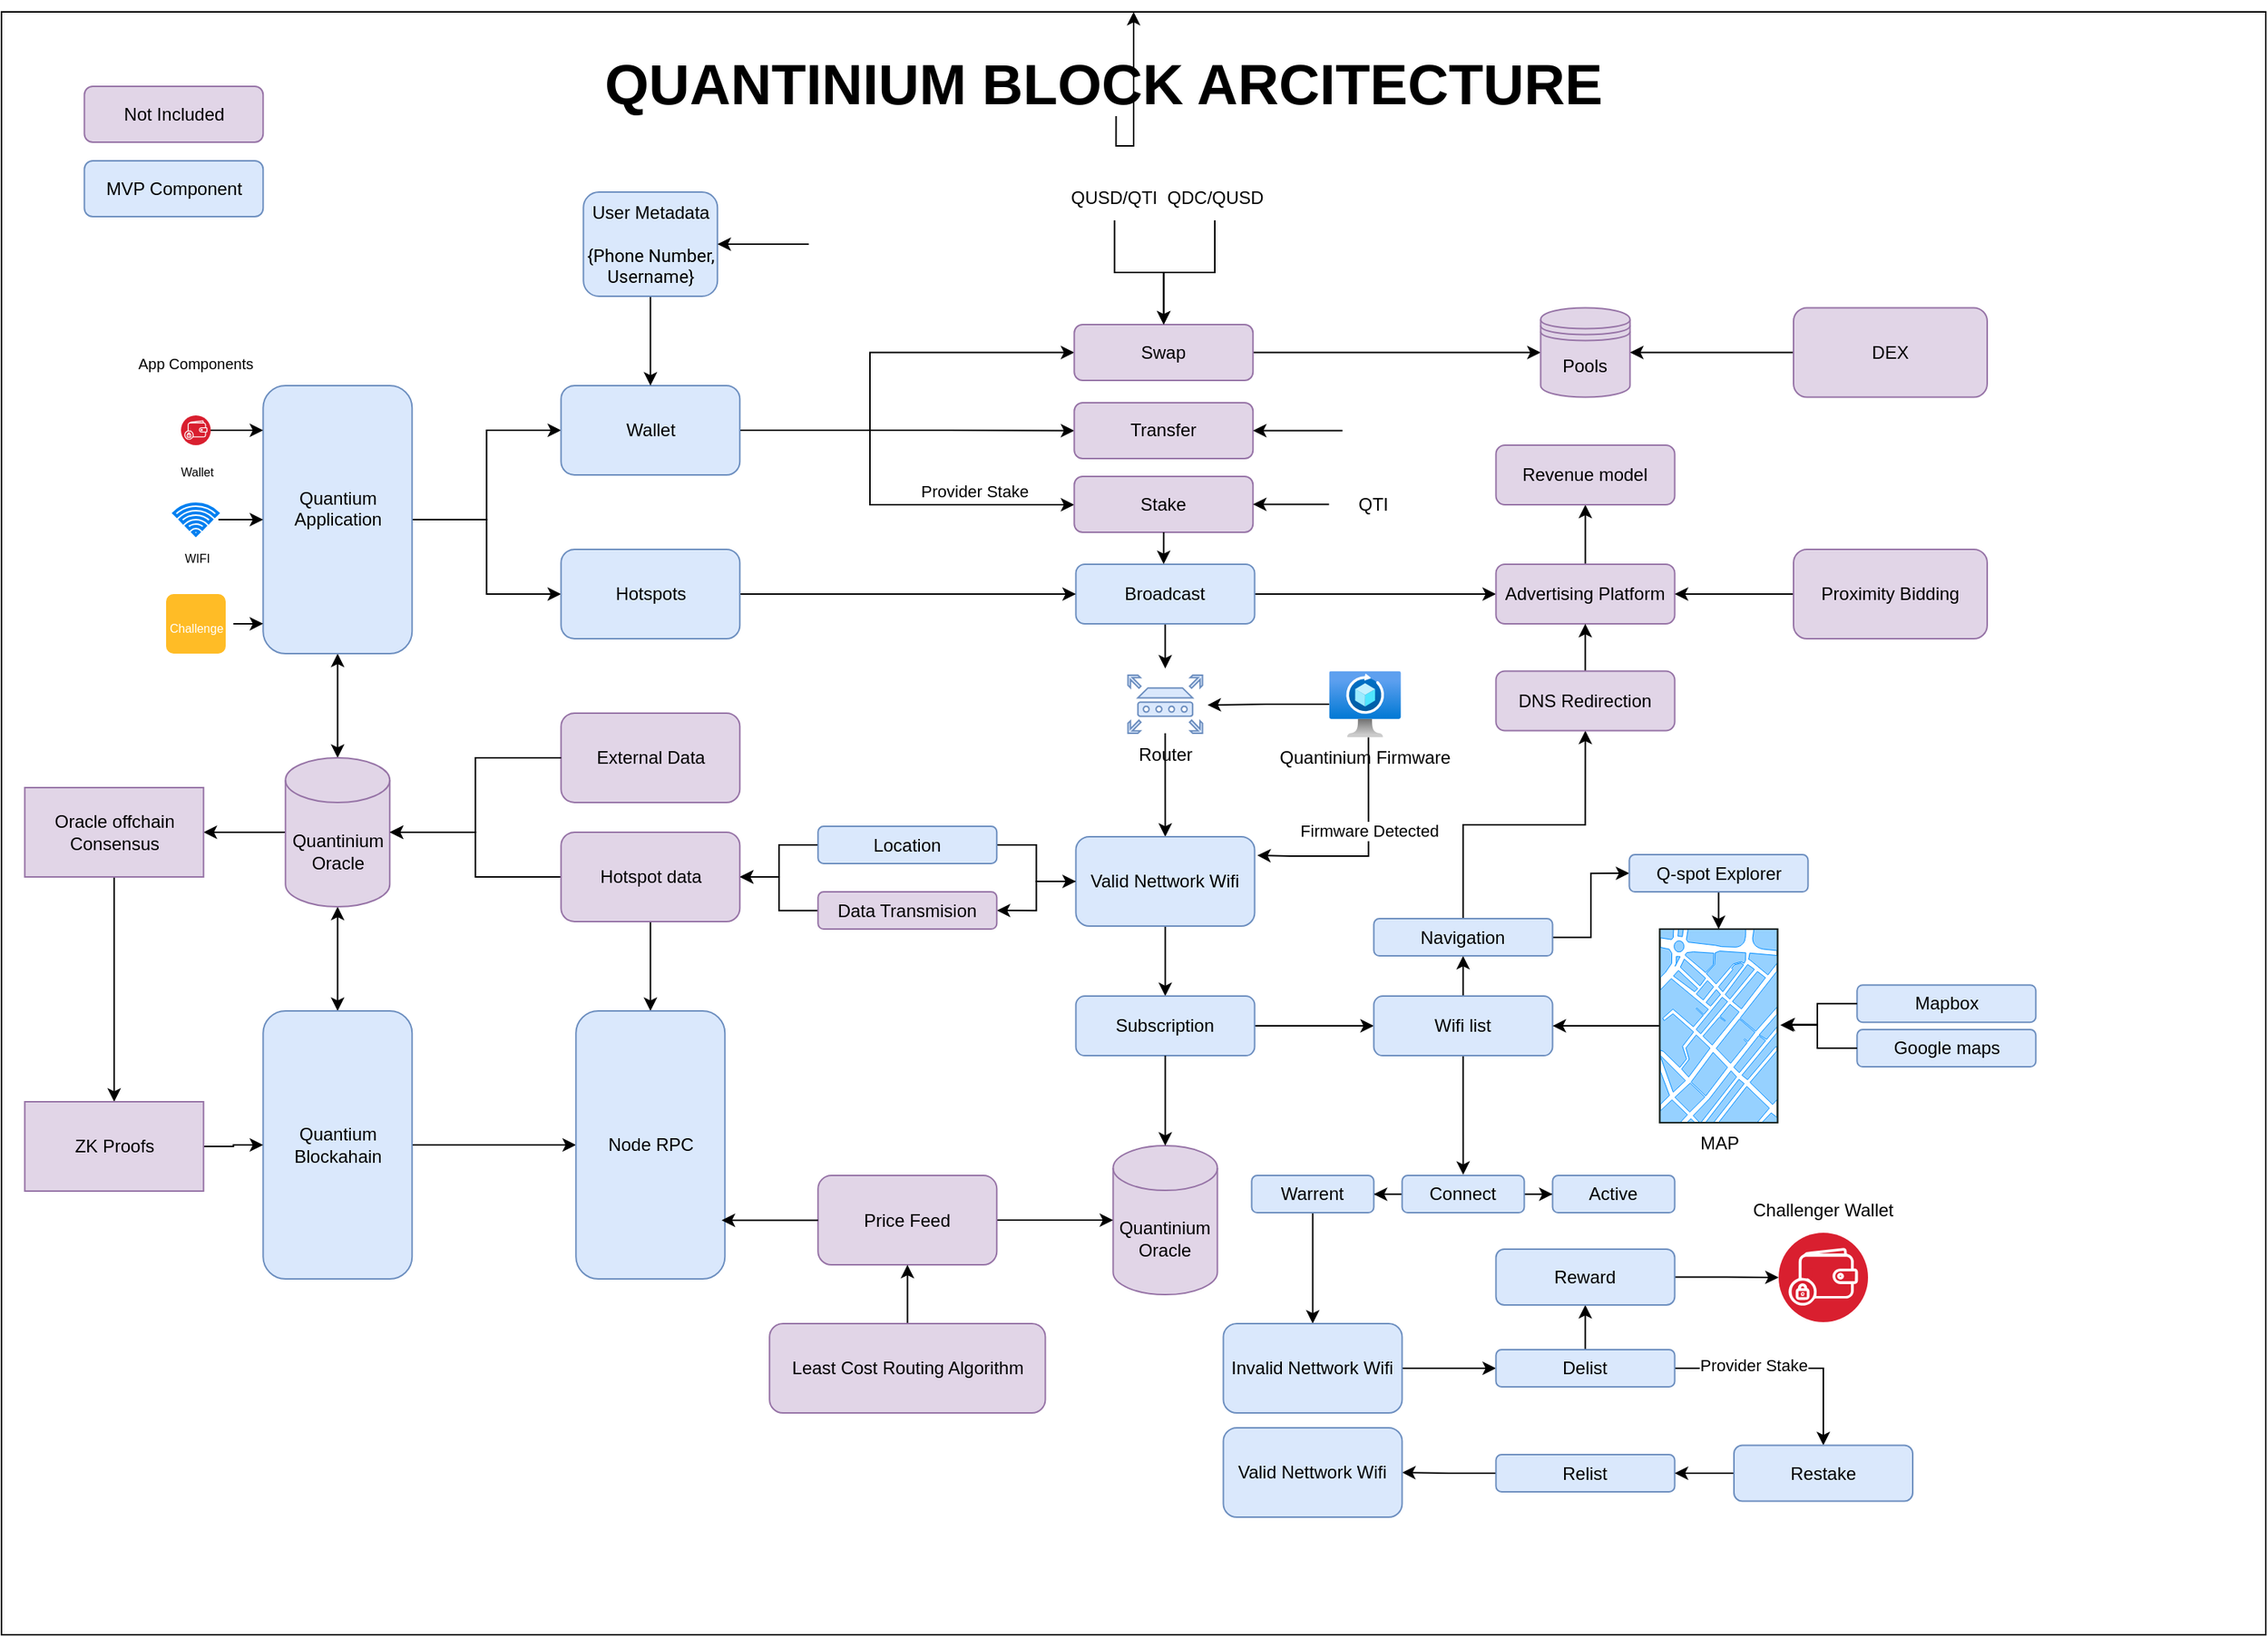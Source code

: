 <mxfile version="24.8.0">
  <diagram name="Page-1" id="fG2PTKiqOST8kYfThpxv">
    <mxGraphModel dx="1114" dy="-550" grid="1" gridSize="10" guides="1" tooltips="1" connect="1" arrows="1" fold="1" page="1" pageScale="1" pageWidth="850" pageHeight="1100" math="0" shadow="0">
      <root>
        <mxCell id="0" />
        <mxCell id="1" parent="0" />
        <mxCell id="KiO2FgLJMQJ5jCkaaw9z-117" value="" style="rounded=0;whiteSpace=wrap;html=1;" vertex="1" parent="1">
          <mxGeometry x="100" y="1130" width="1520" height="1090" as="geometry" />
        </mxCell>
        <mxCell id="KiO2FgLJMQJ5jCkaaw9z-1" value="" style="edgeStyle=orthogonalEdgeStyle;rounded=0;orthogonalLoop=1;jettySize=auto;html=1;" edge="1" parent="1" source="KiO2FgLJMQJ5jCkaaw9z-4" target="KiO2FgLJMQJ5jCkaaw9z-16">
          <mxGeometry relative="1" as="geometry" />
        </mxCell>
        <mxCell id="KiO2FgLJMQJ5jCkaaw9z-2" style="edgeStyle=orthogonalEdgeStyle;rounded=0;orthogonalLoop=1;jettySize=auto;html=1;entryX=0;entryY=0.5;entryDx=0;entryDy=0;" edge="1" parent="1" source="KiO2FgLJMQJ5jCkaaw9z-4" target="KiO2FgLJMQJ5jCkaaw9z-47">
          <mxGeometry relative="1" as="geometry" />
        </mxCell>
        <mxCell id="KiO2FgLJMQJ5jCkaaw9z-3" value="" style="edgeStyle=orthogonalEdgeStyle;rounded=0;orthogonalLoop=1;jettySize=auto;html=1;startArrow=classic;startFill=1;" edge="1" parent="1" source="KiO2FgLJMQJ5jCkaaw9z-4" target="KiO2FgLJMQJ5jCkaaw9z-70">
          <mxGeometry relative="1" as="geometry" />
        </mxCell>
        <mxCell id="KiO2FgLJMQJ5jCkaaw9z-4" value="Quantium&lt;div&gt;Application&lt;/div&gt;&lt;div&gt;&amp;nbsp;&lt;br&gt;&lt;/div&gt;" style="rounded=1;whiteSpace=wrap;html=1;fillColor=#dae8fc;strokeColor=#6c8ebf;" vertex="1" parent="1">
          <mxGeometry x="275.65" y="1381" width="100" height="180" as="geometry" />
        </mxCell>
        <mxCell id="KiO2FgLJMQJ5jCkaaw9z-5" value="" style="edgeStyle=orthogonalEdgeStyle;rounded=0;orthogonalLoop=1;jettySize=auto;html=1;" edge="1" parent="1" source="KiO2FgLJMQJ5jCkaaw9z-6" target="KiO2FgLJMQJ5jCkaaw9z-4">
          <mxGeometry relative="1" as="geometry">
            <Array as="points">
              <mxPoint x="255.65" y="1411" />
              <mxPoint x="255.65" y="1411" />
            </Array>
          </mxGeometry>
        </mxCell>
        <mxCell id="KiO2FgLJMQJ5jCkaaw9z-6" value="&lt;font style=&quot;font-size: 8px;&quot; color=&quot;#000000&quot;&gt;Wallet&lt;/font&gt;" style="image;aspect=fixed;perimeter=ellipsePerimeter;html=1;align=center;shadow=0;dashed=0;fontColor=#4277BB;labelBackgroundColor=default;fontSize=12;spacingTop=3;image=img/lib/ibm/blockchain/wallet.svg;" vertex="1" parent="1">
          <mxGeometry x="220.5" y="1401" width="20" height="20" as="geometry" />
        </mxCell>
        <mxCell id="KiO2FgLJMQJ5jCkaaw9z-7" value="&lt;font style=&quot;font-size: 8px;&quot;&gt;WIFI&lt;/font&gt;" style="html=1;verticalLabelPosition=bottom;align=center;labelBackgroundColor=#ffffff;verticalAlign=top;strokeWidth=2;strokeColor=#0080F0;shadow=0;dashed=0;shape=mxgraph.ios7.icons.wifi;pointerEvents=1" vertex="1" parent="1">
          <mxGeometry x="215.65" y="1460.5" width="29.7" height="21" as="geometry" />
        </mxCell>
        <mxCell id="KiO2FgLJMQJ5jCkaaw9z-8" value="&lt;font style=&quot;font-size: 8px;&quot;&gt;Challenge&lt;/font&gt;" style="html=1;shadow=0;dashed=0;shape=mxgraph.bootstrap.rrect;rSize=5;strokeColor=none;strokeWidth=1;fillColor=#FFBC26;fontColor=#FFFFFF;whiteSpace=wrap;align=center;verticalAlign=middle;spacingLeft=0;fontStyle=0;fontSize=16;spacing=5;" vertex="1" parent="1">
          <mxGeometry x="210.5" y="1521" width="40" height="40" as="geometry" />
        </mxCell>
        <mxCell id="KiO2FgLJMQJ5jCkaaw9z-9" value="&lt;font style=&quot;font-size: 10px;&quot;&gt;App Components&lt;/font&gt;" style="text;html=1;align=center;verticalAlign=middle;whiteSpace=wrap;rounded=0;" vertex="1" parent="1">
          <mxGeometry x="183" y="1351" width="95" height="30" as="geometry" />
        </mxCell>
        <mxCell id="KiO2FgLJMQJ5jCkaaw9z-10" value="" style="edgeStyle=orthogonalEdgeStyle;rounded=0;orthogonalLoop=1;jettySize=auto;html=1;" edge="1" parent="1">
          <mxGeometry relative="1" as="geometry">
            <mxPoint x="245.65" y="1471" as="sourcePoint" />
            <mxPoint x="275.65" y="1471" as="targetPoint" />
            <Array as="points">
              <mxPoint x="255.65" y="1471" />
              <mxPoint x="255.65" y="1471" />
            </Array>
          </mxGeometry>
        </mxCell>
        <mxCell id="KiO2FgLJMQJ5jCkaaw9z-11" value="" style="edgeStyle=orthogonalEdgeStyle;rounded=0;orthogonalLoop=1;jettySize=auto;html=1;" edge="1" parent="1">
          <mxGeometry relative="1" as="geometry">
            <mxPoint x="255.65" y="1541" as="sourcePoint" />
            <mxPoint x="275.65" y="1540.92" as="targetPoint" />
            <Array as="points">
              <mxPoint x="255.65" y="1540.92" />
              <mxPoint x="255.65" y="1540.92" />
            </Array>
          </mxGeometry>
        </mxCell>
        <mxCell id="KiO2FgLJMQJ5jCkaaw9z-12" style="edgeStyle=orthogonalEdgeStyle;rounded=0;orthogonalLoop=1;jettySize=auto;html=1;entryX=0;entryY=0.5;entryDx=0;entryDy=0;" edge="1" parent="1" source="KiO2FgLJMQJ5jCkaaw9z-16" target="KiO2FgLJMQJ5jCkaaw9z-20">
          <mxGeometry relative="1" as="geometry">
            <Array as="points">
              <mxPoint x="683" y="1411" />
              <mxPoint x="683" y="1359" />
            </Array>
          </mxGeometry>
        </mxCell>
        <mxCell id="KiO2FgLJMQJ5jCkaaw9z-13" style="edgeStyle=orthogonalEdgeStyle;rounded=0;orthogonalLoop=1;jettySize=auto;html=1;entryX=0;entryY=0.5;entryDx=0;entryDy=0;" edge="1" parent="1" source="KiO2FgLJMQJ5jCkaaw9z-16" target="KiO2FgLJMQJ5jCkaaw9z-21">
          <mxGeometry relative="1" as="geometry" />
        </mxCell>
        <mxCell id="KiO2FgLJMQJ5jCkaaw9z-14" value="Provider Stake" style="edgeLabel;html=1;align=center;verticalAlign=middle;resizable=0;points=[];" vertex="1" connectable="0" parent="KiO2FgLJMQJ5jCkaaw9z-13">
          <mxGeometry x="0.464" y="2" relative="1" as="geometry">
            <mxPoint x="-7" y="42" as="offset" />
          </mxGeometry>
        </mxCell>
        <mxCell id="KiO2FgLJMQJ5jCkaaw9z-15" style="edgeStyle=orthogonalEdgeStyle;rounded=0;orthogonalLoop=1;jettySize=auto;html=1;" edge="1" parent="1" source="KiO2FgLJMQJ5jCkaaw9z-16" target="KiO2FgLJMQJ5jCkaaw9z-26">
          <mxGeometry relative="1" as="geometry">
            <Array as="points">
              <mxPoint x="683" y="1411" />
              <mxPoint x="683" y="1461" />
            </Array>
          </mxGeometry>
        </mxCell>
        <mxCell id="KiO2FgLJMQJ5jCkaaw9z-16" value="Wallet" style="whiteSpace=wrap;html=1;rounded=1;fillColor=#dae8fc;strokeColor=#6c8ebf;" vertex="1" parent="1">
          <mxGeometry x="475.65" y="1381" width="120" height="60" as="geometry" />
        </mxCell>
        <mxCell id="KiO2FgLJMQJ5jCkaaw9z-17" value="" style="edgeStyle=orthogonalEdgeStyle;rounded=0;orthogonalLoop=1;jettySize=auto;html=1;" edge="1" parent="1" source="KiO2FgLJMQJ5jCkaaw9z-18" target="KiO2FgLJMQJ5jCkaaw9z-16">
          <mxGeometry relative="1" as="geometry" />
        </mxCell>
        <mxCell id="KiO2FgLJMQJ5jCkaaw9z-18" value="User Metadata&lt;br&gt;&lt;div&gt;&lt;span style=&quot;font-size: 9pt; font-family: Roboto;&quot;&gt;&lt;br&gt;{Phone Number, Username}&lt;/span&gt;&lt;/div&gt;" style="rounded=1;whiteSpace=wrap;html=1;fillColor=#dae8fc;strokeColor=#6c8ebf;" vertex="1" parent="1">
          <mxGeometry x="490.65" y="1251" width="90" height="70" as="geometry" />
        </mxCell>
        <mxCell id="KiO2FgLJMQJ5jCkaaw9z-19" style="edgeStyle=orthogonalEdgeStyle;rounded=0;orthogonalLoop=1;jettySize=auto;html=1;entryX=0;entryY=0.5;entryDx=0;entryDy=0;" edge="1" parent="1" source="KiO2FgLJMQJ5jCkaaw9z-20" target="KiO2FgLJMQJ5jCkaaw9z-103">
          <mxGeometry relative="1" as="geometry" />
        </mxCell>
        <mxCell id="KiO2FgLJMQJ5jCkaaw9z-20" value="Swap" style="whiteSpace=wrap;html=1;rounded=1;fillColor=#e1d5e7;strokeColor=#9673a6;" vertex="1" parent="1">
          <mxGeometry x="820.15" y="1340" width="120" height="37.5" as="geometry" />
        </mxCell>
        <mxCell id="KiO2FgLJMQJ5jCkaaw9z-21" value="Transfer" style="whiteSpace=wrap;html=1;rounded=1;fillColor=#e1d5e7;strokeColor=#9673a6;" vertex="1" parent="1">
          <mxGeometry x="820.15" y="1392.5" width="120" height="37.5" as="geometry" />
        </mxCell>
        <mxCell id="KiO2FgLJMQJ5jCkaaw9z-22" value="" style="edgeStyle=orthogonalEdgeStyle;rounded=0;orthogonalLoop=1;jettySize=auto;html=1;" edge="1" parent="1" source="KiO2FgLJMQJ5jCkaaw9z-23" target="KiO2FgLJMQJ5jCkaaw9z-20">
          <mxGeometry relative="1" as="geometry" />
        </mxCell>
        <mxCell id="KiO2FgLJMQJ5jCkaaw9z-23" value="QUSD/QTI" style="text;html=1;align=center;verticalAlign=middle;whiteSpace=wrap;rounded=0;" vertex="1" parent="1">
          <mxGeometry x="817.15" y="1240" width="60" height="30" as="geometry" />
        </mxCell>
        <mxCell id="KiO2FgLJMQJ5jCkaaw9z-24" value="" style="edgeStyle=orthogonalEdgeStyle;rounded=0;orthogonalLoop=1;jettySize=auto;html=1;" edge="1" parent="1" source="KiO2FgLJMQJ5jCkaaw9z-25" target="KiO2FgLJMQJ5jCkaaw9z-20">
          <mxGeometry relative="1" as="geometry" />
        </mxCell>
        <mxCell id="KiO2FgLJMQJ5jCkaaw9z-25" value="QDC/QUSD" style="text;html=1;align=center;verticalAlign=middle;whiteSpace=wrap;rounded=0;" vertex="1" parent="1">
          <mxGeometry x="884.5" y="1240" width="60" height="30" as="geometry" />
        </mxCell>
        <mxCell id="KiO2FgLJMQJ5jCkaaw9z-26" value="Stake" style="whiteSpace=wrap;html=1;rounded=1;fillColor=#e1d5e7;strokeColor=#9673a6;" vertex="1" parent="1">
          <mxGeometry x="820.15" y="1442" width="120" height="37.5" as="geometry" />
        </mxCell>
        <mxCell id="KiO2FgLJMQJ5jCkaaw9z-27" value="" style="edgeStyle=orthogonalEdgeStyle;rounded=0;orthogonalLoop=1;jettySize=auto;html=1;" edge="1" parent="1" source="KiO2FgLJMQJ5jCkaaw9z-28" target="KiO2FgLJMQJ5jCkaaw9z-18">
          <mxGeometry relative="1" as="geometry" />
        </mxCell>
        <mxCell id="KiO2FgLJMQJ5jCkaaw9z-28" value="" style="shape=image;html=1;verticalAlign=top;verticalLabelPosition=bottom;labelBackgroundColor=#ffffff;imageAspect=0;aspect=fixed;image=https://cdn1.iconfinder.com/data/icons/unicons-line-vol-5/24/qrcode-scan-128.png" vertex="1" parent="1">
          <mxGeometry x="641.9" y="1253.5" width="65" height="65" as="geometry" />
        </mxCell>
        <mxCell id="KiO2FgLJMQJ5jCkaaw9z-29" style="edgeStyle=orthogonalEdgeStyle;rounded=0;orthogonalLoop=1;jettySize=auto;html=1;entryX=1;entryY=0.5;entryDx=0;entryDy=0;" edge="1" parent="1" source="KiO2FgLJMQJ5jCkaaw9z-30">
          <mxGeometry relative="1" as="geometry">
            <mxPoint x="940.15" y="1460.75" as="targetPoint" />
          </mxGeometry>
        </mxCell>
        <mxCell id="KiO2FgLJMQJ5jCkaaw9z-30" value="QTI" style="text;html=1;align=center;verticalAlign=middle;whiteSpace=wrap;rounded=0;" vertex="1" parent="1">
          <mxGeometry x="991.18" y="1445.75" width="60" height="30" as="geometry" />
        </mxCell>
        <mxCell id="KiO2FgLJMQJ5jCkaaw9z-31" style="edgeStyle=orthogonalEdgeStyle;rounded=0;orthogonalLoop=1;jettySize=auto;html=1;" edge="1" parent="1" source="KiO2FgLJMQJ5jCkaaw9z-33">
          <mxGeometry relative="1" as="geometry">
            <mxPoint x="881.24" y="1571.0" as="targetPoint" />
          </mxGeometry>
        </mxCell>
        <mxCell id="KiO2FgLJMQJ5jCkaaw9z-32" style="edgeStyle=orthogonalEdgeStyle;rounded=0;orthogonalLoop=1;jettySize=auto;html=1;entryX=0;entryY=0.5;entryDx=0;entryDy=0;" edge="1" parent="1" source="KiO2FgLJMQJ5jCkaaw9z-33" target="KiO2FgLJMQJ5jCkaaw9z-107">
          <mxGeometry relative="1" as="geometry" />
        </mxCell>
        <mxCell id="KiO2FgLJMQJ5jCkaaw9z-33" value="Broadcast" style="rounded=1;whiteSpace=wrap;html=1;fillColor=#dae8fc;strokeColor=#6c8ebf;" vertex="1" parent="1">
          <mxGeometry x="821.24" y="1501" width="120" height="40" as="geometry" />
        </mxCell>
        <mxCell id="KiO2FgLJMQJ5jCkaaw9z-34" value="" style="edgeStyle=orthogonalEdgeStyle;rounded=0;orthogonalLoop=1;jettySize=auto;html=1;" edge="1" parent="1" source="KiO2FgLJMQJ5jCkaaw9z-35">
          <mxGeometry relative="1" as="geometry">
            <mxPoint x="881.24" y="1684" as="targetPoint" />
          </mxGeometry>
        </mxCell>
        <mxCell id="KiO2FgLJMQJ5jCkaaw9z-35" value="Router" style="sketch=0;aspect=fixed;pointerEvents=1;shadow=0;dashed=0;html=1;strokeColor=#6c8ebf;labelPosition=center;verticalLabelPosition=bottom;verticalAlign=top;align=center;fillColor=#dae8fc;shape=mxgraph.mscae.enterprise.router" vertex="1" parent="1">
          <mxGeometry x="856.24" y="1575.5" width="50" height="39" as="geometry" />
        </mxCell>
        <mxCell id="KiO2FgLJMQJ5jCkaaw9z-36" value="Quantinium Firmware" style="image;aspect=fixed;html=1;points=[];align=center;fontSize=12;image=img/lib/azure2/networking/Spot_VM.svg;" vertex="1" parent="1">
          <mxGeometry x="991.24" y="1572.75" width="48.18" height="44.5" as="geometry" />
        </mxCell>
        <mxCell id="KiO2FgLJMQJ5jCkaaw9z-37" style="edgeStyle=orthogonalEdgeStyle;rounded=0;orthogonalLoop=1;jettySize=auto;html=1;entryX=1.067;entryY=0.514;entryDx=0;entryDy=0;entryPerimeter=0;" edge="1" parent="1" source="KiO2FgLJMQJ5jCkaaw9z-36" target="KiO2FgLJMQJ5jCkaaw9z-35">
          <mxGeometry relative="1" as="geometry" />
        </mxCell>
        <mxCell id="KiO2FgLJMQJ5jCkaaw9z-38" value="" style="edgeStyle=orthogonalEdgeStyle;rounded=0;orthogonalLoop=1;jettySize=auto;html=1;" edge="1" parent="1" source="KiO2FgLJMQJ5jCkaaw9z-40" target="KiO2FgLJMQJ5jCkaaw9z-50">
          <mxGeometry relative="1" as="geometry" />
        </mxCell>
        <mxCell id="KiO2FgLJMQJ5jCkaaw9z-39" style="edgeStyle=orthogonalEdgeStyle;rounded=0;orthogonalLoop=1;jettySize=auto;html=1;entryX=1;entryY=0.5;entryDx=0;entryDy=0;" edge="1" parent="1" source="KiO2FgLJMQJ5jCkaaw9z-40" target="KiO2FgLJMQJ5jCkaaw9z-79">
          <mxGeometry relative="1" as="geometry" />
        </mxCell>
        <mxCell id="KiO2FgLJMQJ5jCkaaw9z-40" value="Valid Nettwork Wifi" style="rounded=1;whiteSpace=wrap;html=1;fillColor=#dae8fc;strokeColor=#6c8ebf;" vertex="1" parent="1">
          <mxGeometry x="821.24" y="1684" width="120" height="60" as="geometry" />
        </mxCell>
        <mxCell id="KiO2FgLJMQJ5jCkaaw9z-41" style="edgeStyle=orthogonalEdgeStyle;rounded=0;orthogonalLoop=1;jettySize=auto;html=1;entryX=0.995;entryY=0.526;entryDx=0;entryDy=0;entryPerimeter=0;" edge="1" parent="1">
          <mxGeometry relative="1" as="geometry">
            <Array as="points">
              <mxPoint x="1018" y="1697" />
              <mxPoint x="965" y="1697" />
            </Array>
            <mxPoint x="1017.655" y="1617.25" as="sourcePoint" />
            <mxPoint x="943" y="1696.56" as="targetPoint" />
          </mxGeometry>
        </mxCell>
        <mxCell id="KiO2FgLJMQJ5jCkaaw9z-42" value="Firmware Detected" style="edgeLabel;html=1;align=center;verticalAlign=middle;resizable=0;points=[];" vertex="1" connectable="0" parent="KiO2FgLJMQJ5jCkaaw9z-41">
          <mxGeometry x="-0.21" y="1" relative="1" as="geometry">
            <mxPoint x="-1" y="2" as="offset" />
          </mxGeometry>
        </mxCell>
        <mxCell id="KiO2FgLJMQJ5jCkaaw9z-43" value="" style="edgeStyle=orthogonalEdgeStyle;rounded=0;orthogonalLoop=1;jettySize=auto;html=1;" edge="1" parent="1" source="KiO2FgLJMQJ5jCkaaw9z-45" target="KiO2FgLJMQJ5jCkaaw9z-40">
          <mxGeometry relative="1" as="geometry" />
        </mxCell>
        <mxCell id="KiO2FgLJMQJ5jCkaaw9z-44" style="edgeStyle=orthogonalEdgeStyle;rounded=0;orthogonalLoop=1;jettySize=auto;html=1;entryX=1;entryY=0.5;entryDx=0;entryDy=0;" edge="1" parent="1" source="KiO2FgLJMQJ5jCkaaw9z-45" target="KiO2FgLJMQJ5jCkaaw9z-76">
          <mxGeometry relative="1" as="geometry" />
        </mxCell>
        <mxCell id="KiO2FgLJMQJ5jCkaaw9z-45" value="Location" style="rounded=1;whiteSpace=wrap;html=1;fillColor=#dae8fc;strokeColor=#6c8ebf;" vertex="1" parent="1">
          <mxGeometry x="648.15" y="1677" width="120" height="25" as="geometry" />
        </mxCell>
        <mxCell id="KiO2FgLJMQJ5jCkaaw9z-46" style="edgeStyle=orthogonalEdgeStyle;rounded=0;orthogonalLoop=1;jettySize=auto;html=1;entryX=0;entryY=0.5;entryDx=0;entryDy=0;" edge="1" parent="1" source="KiO2FgLJMQJ5jCkaaw9z-47" target="KiO2FgLJMQJ5jCkaaw9z-33">
          <mxGeometry relative="1" as="geometry" />
        </mxCell>
        <mxCell id="KiO2FgLJMQJ5jCkaaw9z-47" value="Hotspots" style="whiteSpace=wrap;html=1;rounded=1;fillColor=#dae8fc;strokeColor=#6c8ebf;" vertex="1" parent="1">
          <mxGeometry x="475.65" y="1491" width="120" height="60" as="geometry" />
        </mxCell>
        <mxCell id="KiO2FgLJMQJ5jCkaaw9z-48" style="edgeStyle=orthogonalEdgeStyle;rounded=0;orthogonalLoop=1;jettySize=auto;html=1;entryX=0.491;entryY=-0.004;entryDx=0;entryDy=0;entryPerimeter=0;" edge="1" parent="1" source="KiO2FgLJMQJ5jCkaaw9z-26" target="KiO2FgLJMQJ5jCkaaw9z-33">
          <mxGeometry relative="1" as="geometry" />
        </mxCell>
        <mxCell id="KiO2FgLJMQJ5jCkaaw9z-49" value="" style="edgeStyle=orthogonalEdgeStyle;rounded=0;orthogonalLoop=1;jettySize=auto;html=1;" edge="1" parent="1" source="KiO2FgLJMQJ5jCkaaw9z-50" target="KiO2FgLJMQJ5jCkaaw9z-55">
          <mxGeometry relative="1" as="geometry" />
        </mxCell>
        <mxCell id="KiO2FgLJMQJ5jCkaaw9z-50" value="Subscription" style="rounded=1;whiteSpace=wrap;html=1;fillColor=#dae8fc;strokeColor=#6c8ebf;" vertex="1" parent="1">
          <mxGeometry x="821.24" y="1791.05" width="120" height="40" as="geometry" />
        </mxCell>
        <mxCell id="KiO2FgLJMQJ5jCkaaw9z-51" value="Quantinium Oracle" style="shape=cylinder3;whiteSpace=wrap;html=1;boundedLbl=1;backgroundOutline=1;size=15;fillColor=#e1d5e7;strokeColor=#9673a6;" vertex="1" parent="1">
          <mxGeometry x="846.24" y="1891.55" width="70" height="100" as="geometry" />
        </mxCell>
        <mxCell id="KiO2FgLJMQJ5jCkaaw9z-52" style="edgeStyle=orthogonalEdgeStyle;rounded=0;orthogonalLoop=1;jettySize=auto;html=1;entryX=0.5;entryY=0;entryDx=0;entryDy=0;entryPerimeter=0;" edge="1" parent="1" source="KiO2FgLJMQJ5jCkaaw9z-50" target="KiO2FgLJMQJ5jCkaaw9z-51">
          <mxGeometry relative="1" as="geometry" />
        </mxCell>
        <mxCell id="KiO2FgLJMQJ5jCkaaw9z-53" value="" style="edgeStyle=orthogonalEdgeStyle;rounded=0;orthogonalLoop=1;jettySize=auto;html=1;" edge="1" parent="1" source="KiO2FgLJMQJ5jCkaaw9z-55" target="KiO2FgLJMQJ5jCkaaw9z-60">
          <mxGeometry relative="1" as="geometry" />
        </mxCell>
        <mxCell id="KiO2FgLJMQJ5jCkaaw9z-54" value="" style="edgeStyle=orthogonalEdgeStyle;rounded=0;orthogonalLoop=1;jettySize=auto;html=1;" edge="1" parent="1" source="KiO2FgLJMQJ5jCkaaw9z-55">
          <mxGeometry relative="1" as="geometry">
            <mxPoint x="1081.24" y="1911.05" as="targetPoint" />
          </mxGeometry>
        </mxCell>
        <mxCell id="KiO2FgLJMQJ5jCkaaw9z-55" value="Wifi list" style="rounded=1;whiteSpace=wrap;html=1;fillColor=#dae8fc;strokeColor=#6c8ebf;" vertex="1" parent="1">
          <mxGeometry x="1021.24" y="1791.05" width="120" height="40" as="geometry" />
        </mxCell>
        <mxCell id="KiO2FgLJMQJ5jCkaaw9z-56" value="" style="edgeStyle=orthogonalEdgeStyle;rounded=0;orthogonalLoop=1;jettySize=auto;html=1;" edge="1" parent="1" source="KiO2FgLJMQJ5jCkaaw9z-57" target="KiO2FgLJMQJ5jCkaaw9z-55">
          <mxGeometry relative="1" as="geometry" />
        </mxCell>
        <mxCell id="KiO2FgLJMQJ5jCkaaw9z-57" value="MAP" style="verticalLabelPosition=bottom;verticalAlign=top;html=1;shadow=0;dashed=0;strokeWidth=1;shape=mxgraph.ios.iBgMap;strokeColor=#18211b;strokeColor2=#008cff;fillColor2=#96D1FF;" vertex="1" parent="1">
          <mxGeometry x="1213.24" y="1746.05" width="79" height="130" as="geometry" />
        </mxCell>
        <mxCell id="KiO2FgLJMQJ5jCkaaw9z-58" style="edgeStyle=orthogonalEdgeStyle;rounded=0;orthogonalLoop=1;jettySize=auto;html=1;entryX=0.5;entryY=1;entryDx=0;entryDy=0;" edge="1" parent="1" source="KiO2FgLJMQJ5jCkaaw9z-60" target="KiO2FgLJMQJ5jCkaaw9z-109">
          <mxGeometry relative="1" as="geometry" />
        </mxCell>
        <mxCell id="KiO2FgLJMQJ5jCkaaw9z-59" style="edgeStyle=orthogonalEdgeStyle;rounded=0;orthogonalLoop=1;jettySize=auto;html=1;entryX=0;entryY=0.5;entryDx=0;entryDy=0;" edge="1" parent="1" source="KiO2FgLJMQJ5jCkaaw9z-60" target="KiO2FgLJMQJ5jCkaaw9z-114">
          <mxGeometry relative="1" as="geometry" />
        </mxCell>
        <mxCell id="KiO2FgLJMQJ5jCkaaw9z-60" value="Navigation" style="rounded=1;whiteSpace=wrap;html=1;fillColor=#dae8fc;strokeColor=#6c8ebf;" vertex="1" parent="1">
          <mxGeometry x="1021.24" y="1739.05" width="120" height="25" as="geometry" />
        </mxCell>
        <mxCell id="KiO2FgLJMQJ5jCkaaw9z-61" value="" style="edgeStyle=orthogonalEdgeStyle;rounded=0;orthogonalLoop=1;jettySize=auto;html=1;" edge="1" parent="1" source="KiO2FgLJMQJ5jCkaaw9z-63" target="KiO2FgLJMQJ5jCkaaw9z-64">
          <mxGeometry relative="1" as="geometry" />
        </mxCell>
        <mxCell id="KiO2FgLJMQJ5jCkaaw9z-62" value="" style="edgeStyle=orthogonalEdgeStyle;rounded=0;orthogonalLoop=1;jettySize=auto;html=1;" edge="1" parent="1" source="KiO2FgLJMQJ5jCkaaw9z-63" target="KiO2FgLJMQJ5jCkaaw9z-66">
          <mxGeometry relative="1" as="geometry" />
        </mxCell>
        <mxCell id="KiO2FgLJMQJ5jCkaaw9z-63" value="Connect" style="rounded=1;whiteSpace=wrap;html=1;fillColor=#dae8fc;strokeColor=#6c8ebf;" vertex="1" parent="1">
          <mxGeometry x="1040.24" y="1911.55" width="82" height="25" as="geometry" />
        </mxCell>
        <mxCell id="KiO2FgLJMQJ5jCkaaw9z-64" value="Active" style="rounded=1;whiteSpace=wrap;html=1;fillColor=#dae8fc;strokeColor=#6c8ebf;" vertex="1" parent="1">
          <mxGeometry x="1141.24" y="1911.55" width="82" height="25" as="geometry" />
        </mxCell>
        <mxCell id="KiO2FgLJMQJ5jCkaaw9z-65" style="edgeStyle=orthogonalEdgeStyle;rounded=0;orthogonalLoop=1;jettySize=auto;html=1;entryX=0.5;entryY=0;entryDx=0;entryDy=0;" edge="1" parent="1" source="KiO2FgLJMQJ5jCkaaw9z-66" target="KiO2FgLJMQJ5jCkaaw9z-87">
          <mxGeometry relative="1" as="geometry">
            <mxPoint x="980.24" y="1971" as="targetPoint" />
          </mxGeometry>
        </mxCell>
        <mxCell id="KiO2FgLJMQJ5jCkaaw9z-66" value="Warrent" style="rounded=1;whiteSpace=wrap;html=1;fillColor=#dae8fc;strokeColor=#6c8ebf;" vertex="1" parent="1">
          <mxGeometry x="939.24" y="1911.55" width="82" height="25" as="geometry" />
        </mxCell>
        <mxCell id="KiO2FgLJMQJ5jCkaaw9z-67" value="" style="edgeStyle=orthogonalEdgeStyle;rounded=0;orthogonalLoop=1;jettySize=auto;html=1;" edge="1" parent="1" source="KiO2FgLJMQJ5jCkaaw9z-68" target="KiO2FgLJMQJ5jCkaaw9z-51">
          <mxGeometry relative="1" as="geometry" />
        </mxCell>
        <mxCell id="KiO2FgLJMQJ5jCkaaw9z-68" value="Price Feed" style="rounded=1;whiteSpace=wrap;html=1;fillColor=#e1d5e7;strokeColor=#9673a6;" vertex="1" parent="1">
          <mxGeometry x="648.15" y="1911.55" width="120" height="60" as="geometry" />
        </mxCell>
        <mxCell id="KiO2FgLJMQJ5jCkaaw9z-69" value="" style="edgeStyle=orthogonalEdgeStyle;rounded=0;orthogonalLoop=1;jettySize=auto;html=1;startArrow=classic;startFill=1;" edge="1" parent="1" source="KiO2FgLJMQJ5jCkaaw9z-70" target="KiO2FgLJMQJ5jCkaaw9z-72">
          <mxGeometry relative="1" as="geometry" />
        </mxCell>
        <mxCell id="KiO2FgLJMQJ5jCkaaw9z-120" value="" style="edgeStyle=orthogonalEdgeStyle;rounded=0;orthogonalLoop=1;jettySize=auto;html=1;" edge="1" parent="1" source="KiO2FgLJMQJ5jCkaaw9z-70" target="KiO2FgLJMQJ5jCkaaw9z-119">
          <mxGeometry relative="1" as="geometry" />
        </mxCell>
        <mxCell id="KiO2FgLJMQJ5jCkaaw9z-70" value="Quantinium Oracle" style="shape=cylinder3;whiteSpace=wrap;html=1;boundedLbl=1;backgroundOutline=1;size=15;fillColor=#e1d5e7;strokeColor=#9673a6;" vertex="1" parent="1">
          <mxGeometry x="290.65" y="1631" width="70" height="100" as="geometry" />
        </mxCell>
        <mxCell id="KiO2FgLJMQJ5jCkaaw9z-71" value="" style="edgeStyle=orthogonalEdgeStyle;rounded=0;orthogonalLoop=1;jettySize=auto;html=1;" edge="1" parent="1" source="KiO2FgLJMQJ5jCkaaw9z-72" target="KiO2FgLJMQJ5jCkaaw9z-80">
          <mxGeometry relative="1" as="geometry" />
        </mxCell>
        <mxCell id="KiO2FgLJMQJ5jCkaaw9z-72" value="Quantium&lt;div&gt;Blockahain&lt;/div&gt;" style="rounded=1;whiteSpace=wrap;html=1;fillColor=#dae8fc;strokeColor=#6c8ebf;" vertex="1" parent="1">
          <mxGeometry x="275.65" y="1801" width="100" height="180" as="geometry" />
        </mxCell>
        <mxCell id="KiO2FgLJMQJ5jCkaaw9z-73" value="External Data" style="rounded=1;whiteSpace=wrap;html=1;fillColor=#e1d5e7;strokeColor=#9673a6;" vertex="1" parent="1">
          <mxGeometry x="475.65" y="1601" width="120" height="60" as="geometry" />
        </mxCell>
        <mxCell id="KiO2FgLJMQJ5jCkaaw9z-74" style="edgeStyle=orthogonalEdgeStyle;rounded=0;orthogonalLoop=1;jettySize=auto;html=1;" edge="1" parent="1" source="KiO2FgLJMQJ5jCkaaw9z-76" target="KiO2FgLJMQJ5jCkaaw9z-70">
          <mxGeometry relative="1" as="geometry" />
        </mxCell>
        <mxCell id="KiO2FgLJMQJ5jCkaaw9z-75" style="edgeStyle=orthogonalEdgeStyle;rounded=0;orthogonalLoop=1;jettySize=auto;html=1;" edge="1" parent="1" source="KiO2FgLJMQJ5jCkaaw9z-76" target="KiO2FgLJMQJ5jCkaaw9z-80">
          <mxGeometry relative="1" as="geometry" />
        </mxCell>
        <mxCell id="KiO2FgLJMQJ5jCkaaw9z-76" value="Hotspot data" style="rounded=1;whiteSpace=wrap;html=1;fillColor=#e1d5e7;strokeColor=#9673a6;" vertex="1" parent="1">
          <mxGeometry x="475.65" y="1681" width="120" height="60" as="geometry" />
        </mxCell>
        <mxCell id="KiO2FgLJMQJ5jCkaaw9z-77" style="edgeStyle=orthogonalEdgeStyle;rounded=0;orthogonalLoop=1;jettySize=auto;html=1;entryX=1;entryY=0.5;entryDx=0;entryDy=0;entryPerimeter=0;" edge="1" parent="1" source="KiO2FgLJMQJ5jCkaaw9z-73" target="KiO2FgLJMQJ5jCkaaw9z-70">
          <mxGeometry relative="1" as="geometry" />
        </mxCell>
        <mxCell id="KiO2FgLJMQJ5jCkaaw9z-78" style="edgeStyle=orthogonalEdgeStyle;rounded=0;orthogonalLoop=1;jettySize=auto;html=1;" edge="1" parent="1" source="KiO2FgLJMQJ5jCkaaw9z-79" target="KiO2FgLJMQJ5jCkaaw9z-76">
          <mxGeometry relative="1" as="geometry" />
        </mxCell>
        <mxCell id="KiO2FgLJMQJ5jCkaaw9z-79" value="Data Transmision" style="rounded=1;whiteSpace=wrap;html=1;fillColor=#e1d5e7;strokeColor=#9673a6;" vertex="1" parent="1">
          <mxGeometry x="648.15" y="1721.05" width="120" height="25" as="geometry" />
        </mxCell>
        <mxCell id="KiO2FgLJMQJ5jCkaaw9z-80" value="Node RPC" style="rounded=1;whiteSpace=wrap;html=1;fillColor=#dae8fc;strokeColor=#6c8ebf;" vertex="1" parent="1">
          <mxGeometry x="485.65" y="1801" width="100" height="180" as="geometry" />
        </mxCell>
        <mxCell id="KiO2FgLJMQJ5jCkaaw9z-81" style="edgeStyle=orthogonalEdgeStyle;rounded=0;orthogonalLoop=1;jettySize=auto;html=1;entryX=0.978;entryY=0.781;entryDx=0;entryDy=0;entryPerimeter=0;" edge="1" parent="1" source="KiO2FgLJMQJ5jCkaaw9z-68" target="KiO2FgLJMQJ5jCkaaw9z-80">
          <mxGeometry relative="1" as="geometry" />
        </mxCell>
        <mxCell id="KiO2FgLJMQJ5jCkaaw9z-82" value="Mapbox" style="rounded=1;whiteSpace=wrap;html=1;fillColor=#dae8fc;strokeColor=#6c8ebf;" vertex="1" parent="1">
          <mxGeometry x="1345.65" y="1783.57" width="120" height="25" as="geometry" />
        </mxCell>
        <mxCell id="KiO2FgLJMQJ5jCkaaw9z-83" value="Google maps" style="rounded=1;whiteSpace=wrap;html=1;fillColor=#dae8fc;strokeColor=#6c8ebf;" vertex="1" parent="1">
          <mxGeometry x="1345.65" y="1813.52" width="120" height="25" as="geometry" />
        </mxCell>
        <mxCell id="KiO2FgLJMQJ5jCkaaw9z-84" style="edgeStyle=orthogonalEdgeStyle;rounded=0;orthogonalLoop=1;jettySize=auto;html=1;entryX=1.023;entryY=0.496;entryDx=0;entryDy=0;entryPerimeter=0;" edge="1" parent="1" source="KiO2FgLJMQJ5jCkaaw9z-82" target="KiO2FgLJMQJ5jCkaaw9z-57">
          <mxGeometry relative="1" as="geometry" />
        </mxCell>
        <mxCell id="KiO2FgLJMQJ5jCkaaw9z-85" style="edgeStyle=orthogonalEdgeStyle;rounded=0;orthogonalLoop=1;jettySize=auto;html=1;entryX=1.034;entryY=0.493;entryDx=0;entryDy=0;entryPerimeter=0;" edge="1" parent="1" source="KiO2FgLJMQJ5jCkaaw9z-83" target="KiO2FgLJMQJ5jCkaaw9z-57">
          <mxGeometry relative="1" as="geometry" />
        </mxCell>
        <mxCell id="KiO2FgLJMQJ5jCkaaw9z-86" value="" style="edgeStyle=orthogonalEdgeStyle;rounded=0;orthogonalLoop=1;jettySize=auto;html=1;" edge="1" parent="1" source="KiO2FgLJMQJ5jCkaaw9z-87" target="KiO2FgLJMQJ5jCkaaw9z-90">
          <mxGeometry relative="1" as="geometry" />
        </mxCell>
        <mxCell id="KiO2FgLJMQJ5jCkaaw9z-87" value="Invalid Nettwork Wifi" style="rounded=1;whiteSpace=wrap;html=1;fillColor=#dae8fc;strokeColor=#6c8ebf;" vertex="1" parent="1">
          <mxGeometry x="920.24" y="2011" width="120" height="60" as="geometry" />
        </mxCell>
        <mxCell id="KiO2FgLJMQJ5jCkaaw9z-88" style="edgeStyle=orthogonalEdgeStyle;rounded=0;orthogonalLoop=1;jettySize=auto;html=1;entryX=0.5;entryY=0;entryDx=0;entryDy=0;" edge="1" parent="1" source="KiO2FgLJMQJ5jCkaaw9z-90" target="KiO2FgLJMQJ5jCkaaw9z-94">
          <mxGeometry relative="1" as="geometry" />
        </mxCell>
        <mxCell id="KiO2FgLJMQJ5jCkaaw9z-89" value="" style="edgeStyle=orthogonalEdgeStyle;rounded=0;orthogonalLoop=1;jettySize=auto;html=1;" edge="1" parent="1" source="KiO2FgLJMQJ5jCkaaw9z-90" target="KiO2FgLJMQJ5jCkaaw9z-100">
          <mxGeometry relative="1" as="geometry" />
        </mxCell>
        <mxCell id="KiO2FgLJMQJ5jCkaaw9z-90" value="Delist" style="rounded=1;whiteSpace=wrap;html=1;fillColor=#dae8fc;strokeColor=#6c8ebf;" vertex="1" parent="1">
          <mxGeometry x="1103.24" y="2028.5" width="120" height="25" as="geometry" />
        </mxCell>
        <mxCell id="KiO2FgLJMQJ5jCkaaw9z-91" value="" style="edgeStyle=orthogonalEdgeStyle;rounded=0;orthogonalLoop=1;jettySize=auto;html=1;" edge="1" parent="1" source="KiO2FgLJMQJ5jCkaaw9z-92" target="KiO2FgLJMQJ5jCkaaw9z-96">
          <mxGeometry relative="1" as="geometry" />
        </mxCell>
        <mxCell id="KiO2FgLJMQJ5jCkaaw9z-92" value="Relist" style="rounded=1;whiteSpace=wrap;html=1;fillColor=#dae8fc;strokeColor=#6c8ebf;" vertex="1" parent="1">
          <mxGeometry x="1103.24" y="2099" width="120" height="25" as="geometry" />
        </mxCell>
        <mxCell id="KiO2FgLJMQJ5jCkaaw9z-93" value="" style="edgeStyle=orthogonalEdgeStyle;rounded=0;orthogonalLoop=1;jettySize=auto;html=1;" edge="1" parent="1" source="KiO2FgLJMQJ5jCkaaw9z-94" target="KiO2FgLJMQJ5jCkaaw9z-92">
          <mxGeometry relative="1" as="geometry" />
        </mxCell>
        <mxCell id="KiO2FgLJMQJ5jCkaaw9z-94" value="Restake" style="whiteSpace=wrap;html=1;rounded=1;fillColor=#dae8fc;strokeColor=#6c8ebf;" vertex="1" parent="1">
          <mxGeometry x="1263" y="2092.75" width="120" height="37.5" as="geometry" />
        </mxCell>
        <mxCell id="KiO2FgLJMQJ5jCkaaw9z-95" value="Provider Stake" style="edgeLabel;html=1;align=center;verticalAlign=middle;resizable=0;points=[];" vertex="1" connectable="0" parent="1">
          <mxGeometry x="1273.0" y="2040.997" as="geometry">
            <mxPoint x="3" y="-2" as="offset" />
          </mxGeometry>
        </mxCell>
        <mxCell id="KiO2FgLJMQJ5jCkaaw9z-96" value="Valid Nettwork Wifi" style="rounded=1;whiteSpace=wrap;html=1;fillColor=#dae8fc;strokeColor=#6c8ebf;" vertex="1" parent="1">
          <mxGeometry x="920.24" y="2081" width="120" height="60" as="geometry" />
        </mxCell>
        <mxCell id="KiO2FgLJMQJ5jCkaaw9z-97" style="edgeStyle=orthogonalEdgeStyle;rounded=0;orthogonalLoop=1;jettySize=auto;html=1;entryX=1;entryY=0.5;entryDx=0;entryDy=0;" edge="1" parent="1" source="KiO2FgLJMQJ5jCkaaw9z-98" target="KiO2FgLJMQJ5jCkaaw9z-21">
          <mxGeometry relative="1" as="geometry" />
        </mxCell>
        <mxCell id="KiO2FgLJMQJ5jCkaaw9z-98" value="" style="shape=image;html=1;verticalAlign=top;verticalLabelPosition=bottom;labelBackgroundColor=#ffffff;imageAspect=0;aspect=fixed;image=https://cdn1.iconfinder.com/data/icons/smartphone-signal-5g-trading/64/Smartphone_NFC-128.png" vertex="1" parent="1">
          <mxGeometry x="1000.24" y="1391.25" width="40" height="40" as="geometry" />
        </mxCell>
        <mxCell id="KiO2FgLJMQJ5jCkaaw9z-99" value="" style="edgeStyle=orthogonalEdgeStyle;rounded=0;orthogonalLoop=1;jettySize=auto;html=1;" edge="1" parent="1" source="KiO2FgLJMQJ5jCkaaw9z-100" target="KiO2FgLJMQJ5jCkaaw9z-101">
          <mxGeometry relative="1" as="geometry" />
        </mxCell>
        <mxCell id="KiO2FgLJMQJ5jCkaaw9z-100" value="Reward" style="whiteSpace=wrap;html=1;rounded=1;fillColor=#dae8fc;strokeColor=#6c8ebf;" vertex="1" parent="1">
          <mxGeometry x="1103.24" y="1961" width="120" height="37.5" as="geometry" />
        </mxCell>
        <mxCell id="KiO2FgLJMQJ5jCkaaw9z-101" value="" style="image;aspect=fixed;perimeter=ellipsePerimeter;html=1;align=center;shadow=0;dashed=0;fontColor=#4277BB;labelBackgroundColor=default;fontSize=12;spacingTop=3;image=img/lib/ibm/blockchain/wallet.svg;" vertex="1" parent="1">
          <mxGeometry x="1293" y="1950" width="60" height="60" as="geometry" />
        </mxCell>
        <mxCell id="KiO2FgLJMQJ5jCkaaw9z-102" value="Challenger Wallet" style="text;html=1;align=center;verticalAlign=middle;whiteSpace=wrap;rounded=0;" vertex="1" parent="1">
          <mxGeometry x="1273" y="1920" width="100" height="30" as="geometry" />
        </mxCell>
        <mxCell id="KiO2FgLJMQJ5jCkaaw9z-103" value="Pools" style="shape=datastore;whiteSpace=wrap;html=1;fillColor=#e1d5e7;strokeColor=#9673a6;" vertex="1" parent="1">
          <mxGeometry x="1133.24" y="1328.75" width="60" height="60" as="geometry" />
        </mxCell>
        <mxCell id="KiO2FgLJMQJ5jCkaaw9z-104" value="" style="edgeStyle=orthogonalEdgeStyle;rounded=0;orthogonalLoop=1;jettySize=auto;html=1;" edge="1" parent="1" source="KiO2FgLJMQJ5jCkaaw9z-105" target="KiO2FgLJMQJ5jCkaaw9z-68">
          <mxGeometry relative="1" as="geometry" />
        </mxCell>
        <mxCell id="KiO2FgLJMQJ5jCkaaw9z-105" value="Least Cost Routing Algorithm" style="rounded=1;whiteSpace=wrap;html=1;fillColor=#e1d5e7;strokeColor=#9673a6;" vertex="1" parent="1">
          <mxGeometry x="615.58" y="2011" width="185.15" height="60" as="geometry" />
        </mxCell>
        <mxCell id="KiO2FgLJMQJ5jCkaaw9z-106" value="" style="edgeStyle=orthogonalEdgeStyle;rounded=0;orthogonalLoop=1;jettySize=auto;html=1;" edge="1" parent="1" source="KiO2FgLJMQJ5jCkaaw9z-107" target="KiO2FgLJMQJ5jCkaaw9z-112">
          <mxGeometry relative="1" as="geometry" />
        </mxCell>
        <mxCell id="KiO2FgLJMQJ5jCkaaw9z-107" value="Advertising Platform" style="rounded=1;whiteSpace=wrap;html=1;fillColor=#e1d5e7;strokeColor=#9673a6;" vertex="1" parent="1">
          <mxGeometry x="1103.24" y="1501" width="120" height="40" as="geometry" />
        </mxCell>
        <mxCell id="KiO2FgLJMQJ5jCkaaw9z-108" value="" style="edgeStyle=orthogonalEdgeStyle;rounded=0;orthogonalLoop=1;jettySize=auto;html=1;" edge="1" parent="1" source="KiO2FgLJMQJ5jCkaaw9z-109" target="KiO2FgLJMQJ5jCkaaw9z-107">
          <mxGeometry relative="1" as="geometry" />
        </mxCell>
        <mxCell id="KiO2FgLJMQJ5jCkaaw9z-109" value="DNS Redirection" style="rounded=1;whiteSpace=wrap;html=1;fillColor=#e1d5e7;strokeColor=#9673a6;" vertex="1" parent="1">
          <mxGeometry x="1103.24" y="1572.75" width="120" height="40" as="geometry" />
        </mxCell>
        <mxCell id="KiO2FgLJMQJ5jCkaaw9z-110" value="" style="edgeStyle=orthogonalEdgeStyle;rounded=0;orthogonalLoop=1;jettySize=auto;html=1;" edge="1" parent="1" source="KiO2FgLJMQJ5jCkaaw9z-111" target="KiO2FgLJMQJ5jCkaaw9z-107">
          <mxGeometry relative="1" as="geometry" />
        </mxCell>
        <mxCell id="KiO2FgLJMQJ5jCkaaw9z-111" value="Proximity Bidding" style="rounded=1;whiteSpace=wrap;html=1;fillColor=#e1d5e7;strokeColor=#9673a6;" vertex="1" parent="1">
          <mxGeometry x="1303" y="1491" width="130" height="60" as="geometry" />
        </mxCell>
        <mxCell id="KiO2FgLJMQJ5jCkaaw9z-112" value="Revenue model" style="rounded=1;whiteSpace=wrap;html=1;fillColor=#e1d5e7;strokeColor=#9673a6;" vertex="1" parent="1">
          <mxGeometry x="1103.24" y="1421" width="120" height="40" as="geometry" />
        </mxCell>
        <mxCell id="KiO2FgLJMQJ5jCkaaw9z-113" value="" style="edgeStyle=orthogonalEdgeStyle;rounded=0;orthogonalLoop=1;jettySize=auto;html=1;" edge="1" parent="1" source="KiO2FgLJMQJ5jCkaaw9z-114" target="KiO2FgLJMQJ5jCkaaw9z-57">
          <mxGeometry relative="1" as="geometry" />
        </mxCell>
        <mxCell id="KiO2FgLJMQJ5jCkaaw9z-114" value="Q-spot Explorer" style="rounded=1;whiteSpace=wrap;html=1;fillColor=#dae8fc;strokeColor=#6c8ebf;" vertex="1" parent="1">
          <mxGeometry x="1192.74" y="1696.05" width="120" height="25" as="geometry" />
        </mxCell>
        <mxCell id="KiO2FgLJMQJ5jCkaaw9z-115" style="edgeStyle=orthogonalEdgeStyle;rounded=0;orthogonalLoop=1;jettySize=auto;html=1;entryX=1;entryY=0.5;entryDx=0;entryDy=0;" edge="1" parent="1" source="KiO2FgLJMQJ5jCkaaw9z-116" target="KiO2FgLJMQJ5jCkaaw9z-103">
          <mxGeometry relative="1" as="geometry" />
        </mxCell>
        <mxCell id="KiO2FgLJMQJ5jCkaaw9z-116" value="DEX" style="rounded=1;whiteSpace=wrap;html=1;fillColor=#e1d5e7;strokeColor=#9673a6;" vertex="1" parent="1">
          <mxGeometry x="1303" y="1328.75" width="130" height="60" as="geometry" />
        </mxCell>
        <mxCell id="KiO2FgLJMQJ5jCkaaw9z-124" style="edgeStyle=orthogonalEdgeStyle;rounded=0;orthogonalLoop=1;jettySize=auto;html=1;exitX=0.5;exitY=1;exitDx=0;exitDy=0;" edge="1" parent="1" source="KiO2FgLJMQJ5jCkaaw9z-118" target="KiO2FgLJMQJ5jCkaaw9z-117">
          <mxGeometry relative="1" as="geometry" />
        </mxCell>
        <mxCell id="KiO2FgLJMQJ5jCkaaw9z-118" value="&lt;h1 style=&quot;margin-top: 0px;&quot;&gt;&lt;font style=&quot;font-size: 38px;&quot;&gt;QUANTINIUM BLOCK ARCITECTURE&lt;/font&gt;&lt;/h1&gt;" style="text;html=1;whiteSpace=wrap;overflow=hidden;rounded=0;" vertex="1" parent="1">
          <mxGeometry x="503.24" y="1150" width="690" height="50" as="geometry" />
        </mxCell>
        <mxCell id="KiO2FgLJMQJ5jCkaaw9z-122" style="edgeStyle=orthogonalEdgeStyle;rounded=0;orthogonalLoop=1;jettySize=auto;html=1;" edge="1" parent="1" source="KiO2FgLJMQJ5jCkaaw9z-119" target="KiO2FgLJMQJ5jCkaaw9z-121">
          <mxGeometry relative="1" as="geometry" />
        </mxCell>
        <mxCell id="KiO2FgLJMQJ5jCkaaw9z-119" value="Oracle offchain&lt;br&gt;Consensus" style="whiteSpace=wrap;html=1;fillColor=#e1d5e7;strokeColor=#9673a6;" vertex="1" parent="1">
          <mxGeometry x="115.65" y="1651" width="120" height="60" as="geometry" />
        </mxCell>
        <mxCell id="KiO2FgLJMQJ5jCkaaw9z-123" value="" style="edgeStyle=orthogonalEdgeStyle;rounded=0;orthogonalLoop=1;jettySize=auto;html=1;" edge="1" parent="1" source="KiO2FgLJMQJ5jCkaaw9z-121" target="KiO2FgLJMQJ5jCkaaw9z-72">
          <mxGeometry relative="1" as="geometry" />
        </mxCell>
        <mxCell id="KiO2FgLJMQJ5jCkaaw9z-121" value="ZK Proofs" style="whiteSpace=wrap;html=1;fillColor=#e1d5e7;strokeColor=#9673a6;" vertex="1" parent="1">
          <mxGeometry x="115.65" y="1862" width="120" height="60" as="geometry" />
        </mxCell>
        <mxCell id="KiO2FgLJMQJ5jCkaaw9z-125" value="Not Included" style="whiteSpace=wrap;html=1;rounded=1;fillColor=#e1d5e7;strokeColor=#9673a6;" vertex="1" parent="1">
          <mxGeometry x="155.65" y="1180" width="120" height="37.5" as="geometry" />
        </mxCell>
        <mxCell id="KiO2FgLJMQJ5jCkaaw9z-126" value="MVP Component" style="whiteSpace=wrap;html=1;rounded=1;fillColor=#dae8fc;strokeColor=#6c8ebf;" vertex="1" parent="1">
          <mxGeometry x="155.65" y="1230" width="120" height="37.5" as="geometry" />
        </mxCell>
      </root>
    </mxGraphModel>
  </diagram>
</mxfile>
